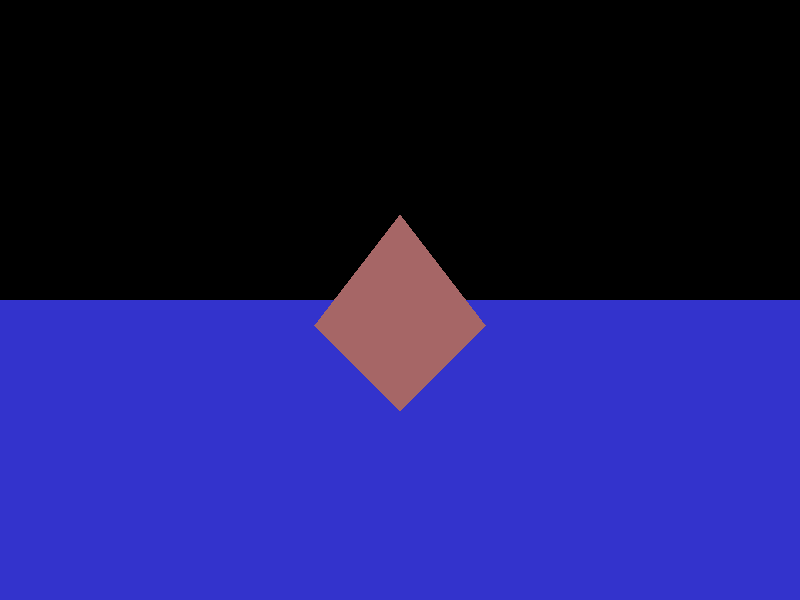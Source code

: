 // cs 473, triangle (RIGHT HANDED)

camera {
  location  <0, 0, 7>
  up        <0, 1, 0>
  right     <1.33333, 0, 0>
  look_at   <0, 0, 0>
}

light_source {<-100, 100, 100> color rgb <1.5, 1.5, 1.5>}

triangle {
     <-.001, 1 ,0 >,
     <-.001, -.3, 3>,
     <1, -.3 , 0>
     pigment {color rgb <0.65, 0.4, 0.4>}
     finish {ambient 0.3 diffuse 0.4}
}

triangle {
     <0, 1 ,0 >,
     <-1, -.3, 0>,
     <0, -.3 , 3>
     pigment {color rgb <0.65, 0.4, 0.4>}
     finish {ambient 0.3 diffuse 0.4}
}

triangle {
     <-1, -.3, 0>,
     <0, -1.3, 0>,
     <0, -.3, 3>
     pigment {color rgb <0.65, 0.4, 0.4>}
     finish {ambient 0.3 diffuse 0.4}
}

triangle {
     <0, -.3, 2>,
     <0, -1.3, 0>,
     <1, -.3, 0>
     pigment {color rgb <0.65, 0.4, 0.4>}
     finish {ambient 0.3 diffuse 0.4}
}

plane {<0, 1, 0>, -4
      pigment {color rgb <0.2, 0.2, 0.8>}
      finish {ambient 0.3 diffuse 0.8}
}
